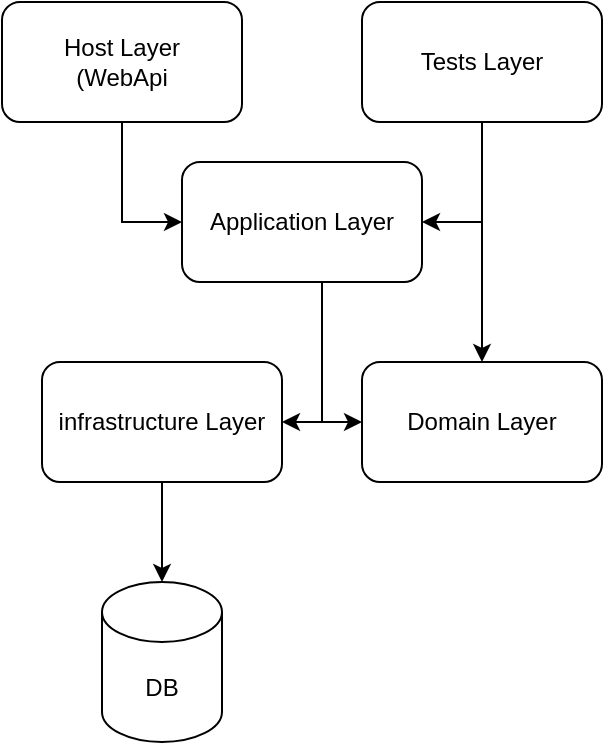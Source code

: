 <mxfile version="14.9.2" type="github">
  <diagram id="8tKgnH9lBfZu4XHTRGK2" name="Page-1">
    <mxGraphModel dx="830" dy="614" grid="1" gridSize="10" guides="1" tooltips="1" connect="1" arrows="1" fold="1" page="1" pageScale="1" pageWidth="827" pageHeight="1169" math="0" shadow="0">
      <root>
        <mxCell id="0" />
        <mxCell id="1" parent="0" />
        <mxCell id="zmHhYREq74rtPyTGBy1n-12" style="edgeStyle=orthogonalEdgeStyle;rounded=0;orthogonalLoop=1;jettySize=auto;html=1;entryX=1;entryY=0.5;entryDx=0;entryDy=0;" edge="1" parent="1" source="zmHhYREq74rtPyTGBy1n-1" target="zmHhYREq74rtPyTGBy1n-2">
          <mxGeometry relative="1" as="geometry">
            <Array as="points">
              <mxPoint x="430" y="330" />
            </Array>
          </mxGeometry>
        </mxCell>
        <mxCell id="zmHhYREq74rtPyTGBy1n-13" style="edgeStyle=orthogonalEdgeStyle;rounded=0;orthogonalLoop=1;jettySize=auto;html=1;entryX=0;entryY=0.5;entryDx=0;entryDy=0;" edge="1" parent="1" source="zmHhYREq74rtPyTGBy1n-1" target="zmHhYREq74rtPyTGBy1n-3">
          <mxGeometry relative="1" as="geometry">
            <Array as="points">
              <mxPoint x="430" y="330" />
            </Array>
          </mxGeometry>
        </mxCell>
        <mxCell id="zmHhYREq74rtPyTGBy1n-1" value="Application Layer" style="rounded=1;whiteSpace=wrap;html=1;" vertex="1" parent="1">
          <mxGeometry x="360" y="200" width="120" height="60" as="geometry" />
        </mxCell>
        <mxCell id="zmHhYREq74rtPyTGBy1n-11" value="" style="edgeStyle=orthogonalEdgeStyle;rounded=0;orthogonalLoop=1;jettySize=auto;html=1;" edge="1" parent="1" source="zmHhYREq74rtPyTGBy1n-2" target="zmHhYREq74rtPyTGBy1n-10">
          <mxGeometry relative="1" as="geometry" />
        </mxCell>
        <mxCell id="zmHhYREq74rtPyTGBy1n-2" value="infrastructure Layer" style="rounded=1;whiteSpace=wrap;html=1;" vertex="1" parent="1">
          <mxGeometry x="290" y="300" width="120" height="60" as="geometry" />
        </mxCell>
        <mxCell id="zmHhYREq74rtPyTGBy1n-3" value="Domain Layer" style="rounded=1;whiteSpace=wrap;html=1;" vertex="1" parent="1">
          <mxGeometry x="450" y="300" width="120" height="60" as="geometry" />
        </mxCell>
        <mxCell id="zmHhYREq74rtPyTGBy1n-9" style="edgeStyle=orthogonalEdgeStyle;rounded=0;orthogonalLoop=1;jettySize=auto;html=1;entryX=1;entryY=0.5;entryDx=0;entryDy=0;" edge="1" parent="1" source="zmHhYREq74rtPyTGBy1n-5" target="zmHhYREq74rtPyTGBy1n-1">
          <mxGeometry relative="1" as="geometry" />
        </mxCell>
        <mxCell id="zmHhYREq74rtPyTGBy1n-14" style="edgeStyle=orthogonalEdgeStyle;rounded=0;orthogonalLoop=1;jettySize=auto;html=1;" edge="1" parent="1" source="zmHhYREq74rtPyTGBy1n-5" target="zmHhYREq74rtPyTGBy1n-3">
          <mxGeometry relative="1" as="geometry" />
        </mxCell>
        <mxCell id="zmHhYREq74rtPyTGBy1n-5" value="Tests Layer" style="rounded=1;whiteSpace=wrap;html=1;" vertex="1" parent="1">
          <mxGeometry x="450" y="120" width="120" height="60" as="geometry" />
        </mxCell>
        <mxCell id="zmHhYREq74rtPyTGBy1n-8" style="edgeStyle=orthogonalEdgeStyle;rounded=0;orthogonalLoop=1;jettySize=auto;html=1;entryX=0;entryY=0.5;entryDx=0;entryDy=0;" edge="1" parent="1" source="zmHhYREq74rtPyTGBy1n-7" target="zmHhYREq74rtPyTGBy1n-1">
          <mxGeometry relative="1" as="geometry" />
        </mxCell>
        <mxCell id="zmHhYREq74rtPyTGBy1n-7" value="Host Layer&lt;br&gt;(WebApi" style="rounded=1;whiteSpace=wrap;html=1;" vertex="1" parent="1">
          <mxGeometry x="270" y="120" width="120" height="60" as="geometry" />
        </mxCell>
        <mxCell id="zmHhYREq74rtPyTGBy1n-10" value="DB" style="shape=cylinder3;whiteSpace=wrap;html=1;boundedLbl=1;backgroundOutline=1;size=15;" vertex="1" parent="1">
          <mxGeometry x="320" y="410" width="60" height="80" as="geometry" />
        </mxCell>
      </root>
    </mxGraphModel>
  </diagram>
</mxfile>
